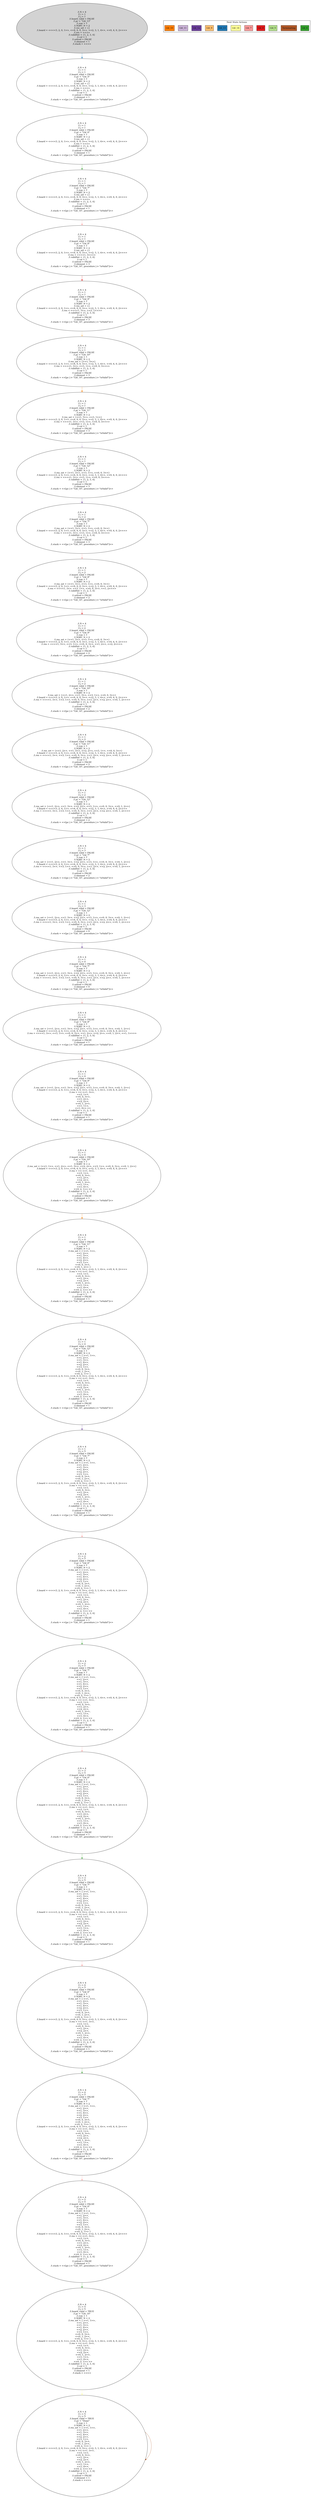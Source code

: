 strict digraph DiskGraph {
edge [colorscheme="paired12"]
nodesep=0.35;
subgraph cluster_graph {
color="white";
-3943953001911580253 [label="/\\ N = 4\n/\\ i = 1\n/\\ j = 1\n/\\ board_valid = FALSE\n/\\ pc = \"Lbl_13\"\n/\\ row = 1\n/\\ SQRT_N = 2\n/\\ res_set = {}\n/\\ board = <<<<3, 2, 0, 1>>, <<4, 0, 0, 3>>, <<2, 3, 1, 4>>, <<0, 4, 0, 2>>>>\n/\\ res = <<>>\n/\\ validSet = {1, 2, 3, 4}\n/\\ col = 1\n/\\ solved = FALSE\n/\\ element = 1\n/\\ stack = <<>>",style = filled]
-3943953001911580253 -> -2262838588116537176 [label="",color="2",fontcolor="2"];
-2262838588116537176 [label="/\\ N = 4\n/\\ i = 1\n/\\ j = 1\n/\\ board_valid = FALSE\n/\\ pc = \"Lbl_5\"\n/\\ row = 1\n/\\ SQRT_N = 2\n/\\ res_set = {}\n/\\ board = <<<<3, 2, 0, 1>>, <<4, 0, 0, 3>>, <<2, 3, 1, 4>>, <<0, 4, 0, 2>>>>\n/\\ res = <<>>\n/\\ validSet = {1, 2, 3, 4}\n/\\ col = 1\n/\\ solved = FALSE\n/\\ element = 1\n/\\ stack = <<[pc |-> \"Lbl_14\", procedure |-> \"isValid\"]>>"];
-2262838588116537176 -> 3740290879982121139 [label="",color="3",fontcolor="3"];
3740290879982121139 [label="/\\ N = 4\n/\\ i = 1\n/\\ j = 1\n/\\ board_valid = FALSE\n/\\ pc = \"Lbl_6\"\n/\\ row = 1\n/\\ SQRT_N = 2\n/\\ res_set = {}\n/\\ board = <<<<3, 2, 0, 1>>, <<4, 0, 0, 3>>, <<2, 3, 1, 4>>, <<0, 4, 0, 2>>>>\n/\\ res = <<>>\n/\\ validSet = {1, 2, 3, 4}\n/\\ col = 1\n/\\ solved = FALSE\n/\\ element = 1\n/\\ stack = <<[pc |-> \"Lbl_14\", procedure |-> \"isValid\"]>>"];
3740290879982121139 -> -6137244409547491961 [label="",color="4",fontcolor="4"];
-6137244409547491961 [label="/\\ N = 4\n/\\ i = 1\n/\\ j = 1\n/\\ board_valid = FALSE\n/\\ pc = \"Lbl_7\"\n/\\ row = 1\n/\\ SQRT_N = 2\n/\\ res_set = {}\n/\\ board = <<<<3, 2, 0, 1>>, <<4, 0, 0, 3>>, <<2, 3, 1, 4>>, <<0, 4, 0, 2>>>>\n/\\ res = <<>>\n/\\ validSet = {1, 2, 3, 4}\n/\\ col = 1\n/\\ solved = FALSE\n/\\ element = 1\n/\\ stack = <<[pc |-> \"Lbl_14\", procedure |-> \"isValid\"]>>"];
-6137244409547491961 -> -1816544635522502631 [label="",color="5",fontcolor="5"];
-1816544635522502631 [label="/\\ N = 4\n/\\ i = 1\n/\\ j = 1\n/\\ board_valid = FALSE\n/\\ pc = \"Lbl_8\"\n/\\ row = 1\n/\\ SQRT_N = 2\n/\\ res_set = {}\n/\\ board = <<<<3, 2, 0, 1>>, <<4, 0, 0, 3>>, <<2, 3, 1, 4>>, <<0, 4, 0, 2>>>>\n/\\ res = <<<<1, 3>>>>\n/\\ validSet = {1, 2, 3, 4}\n/\\ col = 1\n/\\ solved = FALSE\n/\\ element = 3\n/\\ stack = <<[pc |-> \"Lbl_14\", procedure |-> \"isValid\"]>>"];
-1816544635522502631 -> -3743822148691612140 [label="",color="6",fontcolor="6"];
-3743822148691612140 [label="/\\ N = 4\n/\\ i = 1\n/\\ j = 1\n/\\ board_valid = FALSE\n/\\ pc = \"Lbl_9\"\n/\\ row = 1\n/\\ SQRT_N = 2\n/\\ res_set = {}\n/\\ board = <<<<3, 2, 0, 1>>, <<4, 0, 0, 3>>, <<2, 3, 1, 4>>, <<0, 4, 0, 2>>>>\n/\\ res = <<<<1, 3>>, <<3, 1>>>>\n/\\ validSet = {1, 2, 3, 4}\n/\\ col = 1\n/\\ solved = FALSE\n/\\ element = 3\n/\\ stack = <<[pc |-> \"Lbl_14\", procedure |-> \"isValid\"]>>"];
-3743822148691612140 -> -873995082326004389 [label="",color="7",fontcolor="7"];
-873995082326004389 [label="/\\ N = 4\n/\\ i = 1\n/\\ j = 1\n/\\ board_valid = FALSE\n/\\ pc = \"Lbl_10\"\n/\\ row = 1\n/\\ SQRT_N = 2\n/\\ res_set = {<<1, 3>>}\n/\\ board = <<<<3, 2, 0, 1>>, <<4, 0, 0, 3>>, <<2, 3, 1, 4>>, <<0, 4, 0, 2>>>>\n/\\ res = <<<<1, 3>>, <<3, 1>>, <<0, 0, 3>>>>\n/\\ validSet = {1, 2, 3, 4}\n/\\ col = 1\n/\\ solved = FALSE\n/\\ element = 3\n/\\ stack = <<[pc |-> \"Lbl_14\", procedure |-> \"isValid\"]>>"];
-873995082326004389 -> 9130953731711256254 [label="",color="8",fontcolor="8"];
9130953731711256254 [label="/\\ N = 4\n/\\ i = 1\n/\\ j = 1\n/\\ board_valid = FALSE\n/\\ pc = \"Lbl_11\"\n/\\ row = 1\n/\\ SQRT_N = 2\n/\\ res_set = {<<1, 3>>, <<3, 1>>}\n/\\ board = <<<<3, 2, 0, 1>>, <<4, 0, 0, 3>>, <<2, 3, 1, 4>>, <<0, 4, 0, 2>>>>\n/\\ res = <<<<1, 3>>, <<3, 1>>, <<0, 0, 3>>>>\n/\\ validSet = {1, 2, 3, 4}\n/\\ col = 1\n/\\ solved = FALSE\n/\\ element = 3\n/\\ stack = <<[pc |-> \"Lbl_14\", procedure |-> \"isValid\"]>>"];
9130953731711256254 -> 8661706351094498866 [label="",color="9",fontcolor="9"];
8661706351094498866 [label="/\\ N = 4\n/\\ i = 1\n/\\ j = 1\n/\\ board_valid = FALSE\n/\\ pc = \"Lbl_12\"\n/\\ row = 1\n/\\ SQRT_N = 2\n/\\ res_set = {<<1, 3>>, <<3, 1>>, <<0, 0, 3>>}\n/\\ board = <<<<3, 2, 0, 1>>, <<4, 0, 0, 3>>, <<2, 3, 1, 4>>, <<0, 4, 0, 2>>>>\n/\\ res = <<<<1, 3>>, <<3, 1>>, <<0, 0, 3>>>>\n/\\ validSet = {1, 2, 3, 4}\n/\\ col = 1\n/\\ solved = FALSE\n/\\ element = 3\n/\\ stack = <<[pc |-> \"Lbl_14\", procedure |-> \"isValid\"]>>"];
8661706351094498866 -> 5990553399857178719 [label="",color="10",fontcolor="10"];
5990553399857178719 [label="/\\ N = 4\n/\\ i = 1\n/\\ j = 2\n/\\ board_valid = FALSE\n/\\ pc = \"Lbl_7\"\n/\\ row = 1\n/\\ SQRT_N = 2\n/\\ res_set = {<<1, 3>>, <<3, 1>>, <<0, 0, 3>>}\n/\\ board = <<<<3, 2, 0, 1>>, <<4, 0, 0, 3>>, <<2, 3, 1, 4>>, <<0, 4, 0, 2>>>>\n/\\ res = <<<<1, 3>>, <<3, 1>>, <<0, 0, 3>>>>\n/\\ validSet = {1, 2, 3, 4}\n/\\ col = 1\n/\\ solved = FALSE\n/\\ element = 3\n/\\ stack = <<[pc |-> \"Lbl_14\", procedure |-> \"isValid\"]>>"];
5990553399857178719 -> 3723741066911338427 [label="",color="5",fontcolor="5"];
3723741066911338427 [label="/\\ N = 4\n/\\ i = 1\n/\\ j = 2\n/\\ board_valid = FALSE\n/\\ pc = \"Lbl_8\"\n/\\ row = 1\n/\\ SQRT_N = 2\n/\\ res_set = {<<1, 3>>, <<3, 1>>, <<0, 0, 3>>}\n/\\ board = <<<<3, 2, 0, 1>>, <<4, 0, 0, 3>>, <<2, 3, 1, 4>>, <<0, 4, 0, 2>>>>\n/\\ res = <<<<1, 3>>, <<3, 1>>, <<0, 0, 3>>, <<1, 2>>>>\n/\\ validSet = {1, 2, 3, 4}\n/\\ col = 1\n/\\ solved = FALSE\n/\\ element = 2\n/\\ stack = <<[pc |-> \"Lbl_14\", procedure |-> \"isValid\"]>>"];
3723741066911338427 -> 6026306953460887125 [label="",color="6",fontcolor="6"];
6026306953460887125 [label="/\\ N = 4\n/\\ i = 1\n/\\ j = 2\n/\\ board_valid = FALSE\n/\\ pc = \"Lbl_9\"\n/\\ row = 1\n/\\ SQRT_N = 2\n/\\ res_set = {<<1, 3>>, <<3, 1>>, <<0, 0, 3>>}\n/\\ board = <<<<3, 2, 0, 1>>, <<4, 0, 0, 3>>, <<2, 3, 1, 4>>, <<0, 4, 0, 2>>>>\n/\\ res = <<<<1, 3>>, <<3, 1>>, <<0, 0, 3>>, <<1, 2>>, <<2, 2>>>>\n/\\ validSet = {1, 2, 3, 4}\n/\\ col = 1\n/\\ solved = FALSE\n/\\ element = 2\n/\\ stack = <<[pc |-> \"Lbl_14\", procedure |-> \"isValid\"]>>"];
6026306953460887125 -> -794560556401407428 [label="",color="7",fontcolor="7"];
-794560556401407428 [label="/\\ N = 4\n/\\ i = 1\n/\\ j = 2\n/\\ board_valid = FALSE\n/\\ pc = \"Lbl_10\"\n/\\ row = 1\n/\\ SQRT_N = 2\n/\\ res_set = {<<1, 2>>, <<1, 3>>, <<3, 1>>, <<0, 0, 3>>}\n/\\ board = <<<<3, 2, 0, 1>>, <<4, 0, 0, 3>>, <<2, 3, 1, 4>>, <<0, 4, 0, 2>>>>\n/\\ res = <<<<1, 3>>, <<3, 1>>, <<0, 0, 3>>, <<1, 2>>, <<2, 2>>, <<0, 1, 2>>>>\n/\\ validSet = {1, 2, 3, 4}\n/\\ col = 1\n/\\ solved = FALSE\n/\\ element = 2\n/\\ stack = <<[pc |-> \"Lbl_14\", procedure |-> \"isValid\"]>>"];
-794560556401407428 -> 2156720077669501614 [label="",color="8",fontcolor="8"];
2156720077669501614 [label="/\\ N = 4\n/\\ i = 1\n/\\ j = 2\n/\\ board_valid = FALSE\n/\\ pc = \"Lbl_11\"\n/\\ row = 1\n/\\ SQRT_N = 2\n/\\ res_set = {<<1, 2>>, <<1, 3>>, <<2, 2>>, <<3, 1>>, <<0, 0, 3>>}\n/\\ board = <<<<3, 2, 0, 1>>, <<4, 0, 0, 3>>, <<2, 3, 1, 4>>, <<0, 4, 0, 2>>>>\n/\\ res = <<<<1, 3>>, <<3, 1>>, <<0, 0, 3>>, <<1, 2>>, <<2, 2>>, <<0, 1, 2>>>>\n/\\ validSet = {1, 2, 3, 4}\n/\\ col = 1\n/\\ solved = FALSE\n/\\ element = 2\n/\\ stack = <<[pc |-> \"Lbl_14\", procedure |-> \"isValid\"]>>"];
2156720077669501614 -> 1699037096654732347 [label="",color="9",fontcolor="9"];
1699037096654732347 [label="/\\ N = 4\n/\\ i = 1\n/\\ j = 2\n/\\ board_valid = FALSE\n/\\ pc = \"Lbl_12\"\n/\\ row = 1\n/\\ SQRT_N = 2\n/\\ res_set = {<<1, 2>>, <<1, 3>>, <<2, 2>>, <<3, 1>>, <<0, 0, 3>>, <<0, 1, 2>>}\n/\\ board = <<<<3, 2, 0, 1>>, <<4, 0, 0, 3>>, <<2, 3, 1, 4>>, <<0, 4, 0, 2>>>>\n/\\ res = <<<<1, 3>>, <<3, 1>>, <<0, 0, 3>>, <<1, 2>>, <<2, 2>>, <<0, 1, 2>>>>\n/\\ validSet = {1, 2, 3, 4}\n/\\ col = 1\n/\\ solved = FALSE\n/\\ element = 2\n/\\ stack = <<[pc |-> \"Lbl_14\", procedure |-> \"isValid\"]>>"];
1699037096654732347 -> 8535273863746147689 [label="",color="10",fontcolor="10"];
8535273863746147689 [label="/\\ N = 4\n/\\ i = 1\n/\\ j = 3\n/\\ board_valid = FALSE\n/\\ pc = \"Lbl_7\"\n/\\ row = 1\n/\\ SQRT_N = 2\n/\\ res_set = {<<1, 2>>, <<1, 3>>, <<2, 2>>, <<3, 1>>, <<0, 0, 3>>, <<0, 1, 2>>}\n/\\ board = <<<<3, 2, 0, 1>>, <<4, 0, 0, 3>>, <<2, 3, 1, 4>>, <<0, 4, 0, 2>>>>\n/\\ res = <<<<1, 3>>, <<3, 1>>, <<0, 0, 3>>, <<1, 2>>, <<2, 2>>, <<0, 1, 2>>>>\n/\\ validSet = {1, 2, 3, 4}\n/\\ col = 1\n/\\ solved = FALSE\n/\\ element = 2\n/\\ stack = <<[pc |-> \"Lbl_14\", procedure |-> \"isValid\"]>>"];
8535273863746147689 -> 2030674286129082866 [label="",color="5",fontcolor="5"];
2030674286129082866 [label="/\\ N = 4\n/\\ i = 1\n/\\ j = 3\n/\\ board_valid = FALSE\n/\\ pc = \"Lbl_12\"\n/\\ row = 1\n/\\ SQRT_N = 2\n/\\ res_set = {<<1, 2>>, <<1, 3>>, <<2, 2>>, <<3, 1>>, <<0, 0, 3>>, <<0, 1, 2>>}\n/\\ board = <<<<3, 2, 0, 1>>, <<4, 0, 0, 3>>, <<2, 3, 1, 4>>, <<0, 4, 0, 2>>>>\n/\\ res = <<<<1, 3>>, <<3, 1>>, <<0, 0, 3>>, <<1, 2>>, <<2, 2>>, <<0, 1, 2>>>>\n/\\ validSet = {1, 2, 3, 4}\n/\\ col = 1\n/\\ solved = FALSE\n/\\ element = 0\n/\\ stack = <<[pc |-> \"Lbl_14\", procedure |-> \"isValid\"]>>"];
2030674286129082866 -> 274837786138840367 [label="",color="10",fontcolor="10"];
274837786138840367 [label="/\\ N = 4\n/\\ i = 1\n/\\ j = 4\n/\\ board_valid = FALSE\n/\\ pc = \"Lbl_7\"\n/\\ row = 1\n/\\ SQRT_N = 2\n/\\ res_set = {<<1, 2>>, <<1, 3>>, <<2, 2>>, <<3, 1>>, <<0, 0, 3>>, <<0, 1, 2>>}\n/\\ board = <<<<3, 2, 0, 1>>, <<4, 0, 0, 3>>, <<2, 3, 1, 4>>, <<0, 4, 0, 2>>>>\n/\\ res = <<<<1, 3>>, <<3, 1>>, <<0, 0, 3>>, <<1, 2>>, <<2, 2>>, <<0, 1, 2>>>>\n/\\ validSet = {1, 2, 3, 4}\n/\\ col = 1\n/\\ solved = FALSE\n/\\ element = 0\n/\\ stack = <<[pc |-> \"Lbl_14\", procedure |-> \"isValid\"]>>"];
274837786138840367 -> 2812153432131518961 [label="",color="5",fontcolor="5"];
2812153432131518961 [label="/\\ N = 4\n/\\ i = 1\n/\\ j = 4\n/\\ board_valid = FALSE\n/\\ pc = \"Lbl_8\"\n/\\ row = 1\n/\\ SQRT_N = 2\n/\\ res_set = {<<1, 2>>, <<1, 3>>, <<2, 2>>, <<3, 1>>, <<0, 0, 3>>, <<0, 1, 2>>}\n/\\ board = <<<<3, 2, 0, 1>>, <<4, 0, 0, 3>>, <<2, 3, 1, 4>>, <<0, 4, 0, 2>>>>\n/\\ res = <<<<1, 3>>, <<3, 1>>, <<0, 0, 3>>, <<1, 2>>, <<2, 2>>, <<0, 1, 2>>, <<1, 1>>>>\n/\\ validSet = {1, 2, 3, 4}\n/\\ col = 1\n/\\ solved = FALSE\n/\\ element = 1\n/\\ stack = <<[pc |-> \"Lbl_14\", procedure |-> \"isValid\"]>>"];
2812153432131518961 -> 1905989011837531361 [label="",color="6",fontcolor="6"];
1905989011837531361 [label="/\\ N = 4\n/\\ i = 1\n/\\ j = 4\n/\\ board_valid = FALSE\n/\\ pc = \"Lbl_9\"\n/\\ row = 1\n/\\ SQRT_N = 2\n/\\ res_set = {<<1, 2>>, <<1, 3>>, <<2, 2>>, <<3, 1>>, <<0, 0, 3>>, <<0, 1, 2>>}\n/\\ board = <<<<3, 2, 0, 1>>, <<4, 0, 0, 3>>, <<2, 3, 1, 4>>, <<0, 4, 0, 2>>>>\n/\\ res = << <<1, 3>>,\n   <<3, 1>>,\n   <<0, 0, 3>>,\n   <<1, 2>>,\n   <<2, 2>>,\n   <<0, 1, 2>>,\n   <<1, 1>>,\n   <<1, 4>> >>\n/\\ validSet = {1, 2, 3, 4}\n/\\ col = 1\n/\\ solved = FALSE\n/\\ element = 1\n/\\ stack = <<[pc |-> \"Lbl_14\", procedure |-> \"isValid\"]>>"];
1905989011837531361 -> -6866967905834463055 [label="",color="7",fontcolor="7"];
-6866967905834463055 [label="/\\ N = 4\n/\\ i = 1\n/\\ j = 4\n/\\ board_valid = FALSE\n/\\ pc = \"Lbl_10\"\n/\\ row = 1\n/\\ SQRT_N = 2\n/\\ res_set = {<<1, 1>>, <<1, 2>>, <<1, 3>>, <<2, 2>>, <<3, 1>>, <<0, 0, 3>>, <<0, 1, 2>>}\n/\\ board = <<<<3, 2, 0, 1>>, <<4, 0, 0, 3>>, <<2, 3, 1, 4>>, <<0, 4, 0, 2>>>>\n/\\ res = << <<1, 3>>,\n   <<3, 1>>,\n   <<0, 0, 3>>,\n   <<1, 2>>,\n   <<2, 2>>,\n   <<0, 1, 2>>,\n   <<1, 1>>,\n   <<1, 4>>,\n   <<0, 2, 1>> >>\n/\\ validSet = {1, 2, 3, 4}\n/\\ col = 1\n/\\ solved = FALSE\n/\\ element = 1\n/\\ stack = <<[pc |-> \"Lbl_14\", procedure |-> \"isValid\"]>>"];
-6866967905834463055 -> 5345859786074591919 [label="",color="8",fontcolor="8"];
5345859786074591919 [label="/\\ N = 4\n/\\ i = 1\n/\\ j = 4\n/\\ board_valid = FALSE\n/\\ pc = \"Lbl_11\"\n/\\ row = 1\n/\\ SQRT_N = 2\n/\\ res_set = { <<1, 1>>,\n  <<1, 2>>,\n  <<1, 3>>,\n  <<1, 4>>,\n  <<2, 2>>,\n  <<3, 1>>,\n  <<0, 0, 3>>,\n  <<0, 1, 2>> }\n/\\ board = <<<<3, 2, 0, 1>>, <<4, 0, 0, 3>>, <<2, 3, 1, 4>>, <<0, 4, 0, 2>>>>\n/\\ res = << <<1, 3>>,\n   <<3, 1>>,\n   <<0, 0, 3>>,\n   <<1, 2>>,\n   <<2, 2>>,\n   <<0, 1, 2>>,\n   <<1, 1>>,\n   <<1, 4>>,\n   <<0, 2, 1>> >>\n/\\ validSet = {1, 2, 3, 4}\n/\\ col = 1\n/\\ solved = FALSE\n/\\ element = 1\n/\\ stack = <<[pc |-> \"Lbl_14\", procedure |-> \"isValid\"]>>"];
5345859786074591919 -> 4437274836129913601 [label="",color="9",fontcolor="9"];
4437274836129913601 [label="/\\ N = 4\n/\\ i = 1\n/\\ j = 4\n/\\ board_valid = FALSE\n/\\ pc = \"Lbl_12\"\n/\\ row = 1\n/\\ SQRT_N = 2\n/\\ res_set = { <<1, 1>>,\n  <<1, 2>>,\n  <<1, 3>>,\n  <<1, 4>>,\n  <<2, 2>>,\n  <<3, 1>>,\n  <<0, 0, 3>>,\n  <<0, 1, 2>>,\n  <<0, 2, 1>> }\n/\\ board = <<<<3, 2, 0, 1>>, <<4, 0, 0, 3>>, <<2, 3, 1, 4>>, <<0, 4, 0, 2>>>>\n/\\ res = << <<1, 3>>,\n   <<3, 1>>,\n   <<0, 0, 3>>,\n   <<1, 2>>,\n   <<2, 2>>,\n   <<0, 1, 2>>,\n   <<1, 1>>,\n   <<1, 4>>,\n   <<0, 2, 1>> >>\n/\\ validSet = {1, 2, 3, 4}\n/\\ col = 1\n/\\ solved = FALSE\n/\\ element = 1\n/\\ stack = <<[pc |-> \"Lbl_14\", procedure |-> \"isValid\"]>>"];
4437274836129913601 -> 4115222041374561082 [label="",color="10",fontcolor="10"];
4115222041374561082 [label="/\\ N = 4\n/\\ i = 1\n/\\ j = 5\n/\\ board_valid = FALSE\n/\\ pc = \"Lbl_7\"\n/\\ row = 1\n/\\ SQRT_N = 2\n/\\ res_set = { <<1, 1>>,\n  <<1, 2>>,\n  <<1, 3>>,\n  <<1, 4>>,\n  <<2, 2>>,\n  <<3, 1>>,\n  <<0, 0, 3>>,\n  <<0, 1, 2>>,\n  <<0, 2, 1>> }\n/\\ board = <<<<3, 2, 0, 1>>, <<4, 0, 0, 3>>, <<2, 3, 1, 4>>, <<0, 4, 0, 2>>>>\n/\\ res = << <<1, 3>>,\n   <<3, 1>>,\n   <<0, 0, 3>>,\n   <<1, 2>>,\n   <<2, 2>>,\n   <<0, 1, 2>>,\n   <<1, 1>>,\n   <<1, 4>>,\n   <<0, 2, 1>> >>\n/\\ validSet = {1, 2, 3, 4}\n/\\ col = 1\n/\\ solved = FALSE\n/\\ element = 1\n/\\ stack = <<[pc |-> \"Lbl_14\", procedure |-> \"isValid\"]>>"];
4115222041374561082 -> 3123968062166666587 [label="",color="5",fontcolor="5"];
3123968062166666587 [label="/\\ N = 4\n/\\ i = 2\n/\\ j = 5\n/\\ board_valid = FALSE\n/\\ pc = \"Lbl_6\"\n/\\ row = 1\n/\\ SQRT_N = 2\n/\\ res_set = { <<1, 1>>,\n  <<1, 2>>,\n  <<1, 3>>,\n  <<1, 4>>,\n  <<2, 2>>,\n  <<3, 1>>,\n  <<0, 0, 3>>,\n  <<0, 1, 2>>,\n  <<0, 2, 1>> }\n/\\ board = <<<<3, 2, 0, 1>>, <<4, 0, 0, 3>>, <<2, 3, 1, 4>>, <<0, 4, 0, 2>>>>\n/\\ res = << <<1, 3>>,\n   <<3, 1>>,\n   <<0, 0, 3>>,\n   <<1, 2>>,\n   <<2, 2>>,\n   <<0, 1, 2>>,\n   <<1, 1>>,\n   <<1, 4>>,\n   <<0, 2, 1>> >>\n/\\ validSet = {1, 2, 3, 4}\n/\\ col = 1\n/\\ solved = FALSE\n/\\ element = 1\n/\\ stack = <<[pc |-> \"Lbl_14\", procedure |-> \"isValid\"]>>"];
3123968062166666587 -> -4645931228332768008 [label="",color="4",fontcolor="4"];
-4645931228332768008 [label="/\\ N = 4\n/\\ i = 2\n/\\ j = 5\n/\\ board_valid = FALSE\n/\\ pc = \"Lbl_7\"\n/\\ row = 1\n/\\ SQRT_N = 2\n/\\ res_set = { <<1, 1>>,\n  <<1, 2>>,\n  <<1, 3>>,\n  <<1, 4>>,\n  <<2, 2>>,\n  <<3, 1>>,\n  <<0, 0, 3>>,\n  <<0, 1, 2>>,\n  <<0, 2, 1>> }\n/\\ board = <<<<3, 2, 0, 1>>, <<4, 0, 0, 3>>, <<2, 3, 1, 4>>, <<0, 4, 0, 2>>>>\n/\\ res = << <<1, 3>>,\n   <<3, 1>>,\n   <<0, 0, 3>>,\n   <<1, 2>>,\n   <<2, 2>>,\n   <<0, 1, 2>>,\n   <<1, 1>>,\n   <<1, 4>>,\n   <<0, 2, 1>> >>\n/\\ validSet = {1, 2, 3, 4}\n/\\ col = 1\n/\\ solved = FALSE\n/\\ element = 1\n/\\ stack = <<[pc |-> \"Lbl_14\", procedure |-> \"isValid\"]>>"];
-4645931228332768008 -> -9133548857990759720 [label="",color="5",fontcolor="5"];
-9133548857990759720 [label="/\\ N = 4\n/\\ i = 3\n/\\ j = 5\n/\\ board_valid = FALSE\n/\\ pc = \"Lbl_6\"\n/\\ row = 1\n/\\ SQRT_N = 2\n/\\ res_set = { <<1, 1>>,\n  <<1, 2>>,\n  <<1, 3>>,\n  <<1, 4>>,\n  <<2, 2>>,\n  <<3, 1>>,\n  <<0, 0, 3>>,\n  <<0, 1, 2>>,\n  <<0, 2, 1>> }\n/\\ board = <<<<3, 2, 0, 1>>, <<4, 0, 0, 3>>, <<2, 3, 1, 4>>, <<0, 4, 0, 2>>>>\n/\\ res = << <<1, 3>>,\n   <<3, 1>>,\n   <<0, 0, 3>>,\n   <<1, 2>>,\n   <<2, 2>>,\n   <<0, 1, 2>>,\n   <<1, 1>>,\n   <<1, 4>>,\n   <<0, 2, 1>> >>\n/\\ validSet = {1, 2, 3, 4}\n/\\ col = 1\n/\\ solved = FALSE\n/\\ element = 1\n/\\ stack = <<[pc |-> \"Lbl_14\", procedure |-> \"isValid\"]>>"];
-9133548857990759720 -> 1577346168202064763 [label="",color="4",fontcolor="4"];
1577346168202064763 [label="/\\ N = 4\n/\\ i = 3\n/\\ j = 5\n/\\ board_valid = FALSE\n/\\ pc = \"Lbl_7\"\n/\\ row = 1\n/\\ SQRT_N = 2\n/\\ res_set = { <<1, 1>>,\n  <<1, 2>>,\n  <<1, 3>>,\n  <<1, 4>>,\n  <<2, 2>>,\n  <<3, 1>>,\n  <<0, 0, 3>>,\n  <<0, 1, 2>>,\n  <<0, 2, 1>> }\n/\\ board = <<<<3, 2, 0, 1>>, <<4, 0, 0, 3>>, <<2, 3, 1, 4>>, <<0, 4, 0, 2>>>>\n/\\ res = << <<1, 3>>,\n   <<3, 1>>,\n   <<0, 0, 3>>,\n   <<1, 2>>,\n   <<2, 2>>,\n   <<0, 1, 2>>,\n   <<1, 1>>,\n   <<1, 4>>,\n   <<0, 2, 1>> >>\n/\\ validSet = {1, 2, 3, 4}\n/\\ col = 1\n/\\ solved = FALSE\n/\\ element = 1\n/\\ stack = <<[pc |-> \"Lbl_14\", procedure |-> \"isValid\"]>>"];
1577346168202064763 -> 6798924192882961816 [label="",color="5",fontcolor="5"];
6798924192882961816 [label="/\\ N = 4\n/\\ i = 4\n/\\ j = 5\n/\\ board_valid = FALSE\n/\\ pc = \"Lbl_6\"\n/\\ row = 1\n/\\ SQRT_N = 2\n/\\ res_set = { <<1, 1>>,\n  <<1, 2>>,\n  <<1, 3>>,\n  <<1, 4>>,\n  <<2, 2>>,\n  <<3, 1>>,\n  <<0, 0, 3>>,\n  <<0, 1, 2>>,\n  <<0, 2, 1>> }\n/\\ board = <<<<3, 2, 0, 1>>, <<4, 0, 0, 3>>, <<2, 3, 1, 4>>, <<0, 4, 0, 2>>>>\n/\\ res = << <<1, 3>>,\n   <<3, 1>>,\n   <<0, 0, 3>>,\n   <<1, 2>>,\n   <<2, 2>>,\n   <<0, 1, 2>>,\n   <<1, 1>>,\n   <<1, 4>>,\n   <<0, 2, 1>> >>\n/\\ validSet = {1, 2, 3, 4}\n/\\ col = 1\n/\\ solved = FALSE\n/\\ element = 1\n/\\ stack = <<[pc |-> \"Lbl_14\", procedure |-> \"isValid\"]>>"];
6798924192882961816 -> -3853278318504582085 [label="",color="4",fontcolor="4"];
-3853278318504582085 [label="/\\ N = 4\n/\\ i = 4\n/\\ j = 5\n/\\ board_valid = FALSE\n/\\ pc = \"Lbl_7\"\n/\\ row = 1\n/\\ SQRT_N = 2\n/\\ res_set = { <<1, 1>>,\n  <<1, 2>>,\n  <<1, 3>>,\n  <<1, 4>>,\n  <<2, 2>>,\n  <<3, 1>>,\n  <<0, 0, 3>>,\n  <<0, 1, 2>>,\n  <<0, 2, 1>> }\n/\\ board = <<<<3, 2, 0, 1>>, <<4, 0, 0, 3>>, <<2, 3, 1, 4>>, <<0, 4, 0, 2>>>>\n/\\ res = << <<1, 3>>,\n   <<3, 1>>,\n   <<0, 0, 3>>,\n   <<1, 2>>,\n   <<2, 2>>,\n   <<0, 1, 2>>,\n   <<1, 1>>,\n   <<1, 4>>,\n   <<0, 2, 1>> >>\n/\\ validSet = {1, 2, 3, 4}\n/\\ col = 1\n/\\ solved = FALSE\n/\\ element = 1\n/\\ stack = <<[pc |-> \"Lbl_14\", procedure |-> \"isValid\"]>>"];
-3853278318504582085 -> -846909457642546661 [label="",color="5",fontcolor="5"];
-846909457642546661 [label="/\\ N = 4\n/\\ i = 5\n/\\ j = 5\n/\\ board_valid = FALSE\n/\\ pc = \"Lbl_6\"\n/\\ row = 1\n/\\ SQRT_N = 2\n/\\ res_set = { <<1, 1>>,\n  <<1, 2>>,\n  <<1, 3>>,\n  <<1, 4>>,\n  <<2, 2>>,\n  <<3, 1>>,\n  <<0, 0, 3>>,\n  <<0, 1, 2>>,\n  <<0, 2, 1>> }\n/\\ board = <<<<3, 2, 0, 1>>, <<4, 0, 0, 3>>, <<2, 3, 1, 4>>, <<0, 4, 0, 2>>>>\n/\\ res = << <<1, 3>>,\n   <<3, 1>>,\n   <<0, 0, 3>>,\n   <<1, 2>>,\n   <<2, 2>>,\n   <<0, 1, 2>>,\n   <<1, 1>>,\n   <<1, 4>>,\n   <<0, 2, 1>> >>\n/\\ validSet = {1, 2, 3, 4}\n/\\ col = 1\n/\\ solved = FALSE\n/\\ element = 1\n/\\ stack = <<[pc |-> \"Lbl_14\", procedure |-> \"isValid\"]>>"];
-846909457642546661 -> 1810039610053214425 [label="",color="4",fontcolor="4"];
1810039610053214425 [label="/\\ N = 4\n/\\ i = 5\n/\\ j = 5\n/\\ board_valid = TRUE\n/\\ pc = \"Lbl_14\"\n/\\ row = 1\n/\\ SQRT_N = 2\n/\\ res_set = { <<1, 1>>,\n  <<1, 2>>,\n  <<1, 3>>,\n  <<1, 4>>,\n  <<2, 2>>,\n  <<3, 1>>,\n  <<0, 0, 3>>,\n  <<0, 1, 2>>,\n  <<0, 2, 1>> }\n/\\ board = <<<<3, 2, 0, 1>>, <<4, 0, 0, 3>>, <<2, 3, 1, 4>>, <<0, 4, 0, 2>>>>\n/\\ res = << <<1, 3>>,\n   <<3, 1>>,\n   <<0, 0, 3>>,\n   <<1, 2>>,\n   <<2, 2>>,\n   <<0, 1, 2>>,\n   <<1, 1>>,\n   <<1, 4>>,\n   <<0, 2, 1>> >>\n/\\ validSet = {1, 2, 3, 4}\n/\\ col = 1\n/\\ solved = FALSE\n/\\ element = 1\n/\\ stack = <<>>"];
1810039610053214425 -> 2538448436121517267 [label="",color="11",fontcolor="11"];
2538448436121517267 [label="/\\ N = 4\n/\\ i = 5\n/\\ j = 5\n/\\ board_valid = TRUE\n/\\ pc = \"Done\"\n/\\ row = 1\n/\\ SQRT_N = 2\n/\\ res_set = { <<1, 1>>,\n  <<1, 2>>,\n  <<1, 3>>,\n  <<1, 4>>,\n  <<2, 2>>,\n  <<3, 1>>,\n  <<0, 0, 3>>,\n  <<0, 1, 2>>,\n  <<0, 2, 1>> }\n/\\ board = <<<<3, 2, 0, 1>>, <<4, 0, 0, 3>>, <<2, 3, 1, 4>>, <<0, 4, 0, 2>>>>\n/\\ res = << <<1, 3>>,\n   <<3, 1>>,\n   <<0, 0, 3>>,\n   <<1, 2>>,\n   <<2, 2>>,\n   <<0, 1, 2>>,\n   <<1, 1>>,\n   <<1, 4>>,\n   <<0, 2, 1>> >>\n/\\ validSet = {1, 2, 3, 4}\n/\\ col = 1\n/\\ solved = FALSE\n/\\ element = 1\n/\\ stack = <<>>"];
2538448436121517267 -> 2538448436121517267 [label="",color="12",fontcolor="12"];
{rank = same; -3943953001911580253;}
{rank = same; -2262838588116537176;}
{rank = same; 3740290879982121139;}
{rank = same; -6137244409547491961;}
{rank = same; -1816544635522502631;}
{rank = same; -3743822148691612140;}
{rank = same; -873995082326004389;}
{rank = same; 9130953731711256254;}
{rank = same; 8661706351094498866;}
{rank = same; 5990553399857178719;}
{rank = same; 3723741066911338427;}
{rank = same; 6026306953460887125;}
{rank = same; -794560556401407428;}
{rank = same; 2156720077669501614;}
{rank = same; 1699037096654732347;}
{rank = same; 8535273863746147689;}
{rank = same; 2030674286129082866;}
{rank = same; 274837786138840367;}
{rank = same; 2812153432131518961;}
{rank = same; 1905989011837531361;}
{rank = same; -6866967905834463055;}
{rank = same; 5345859786074591919;}
{rank = same; 4437274836129913601;}
{rank = same; 4115222041374561082;}
{rank = same; 3123968062166666587;}
{rank = same; -4645931228332768008;}
{rank = same; -9133548857990759720;}
{rank = same; 1577346168202064763;}
{rank = same; 6798924192882961816;}
{rank = same; -3853278318504582085;}
{rank = same; -846909457642546661;}
{rank = same; 1810039610053214425;}
{rank = same; 2538448436121517267;}
}
subgraph cluster_legend {graph[style=bold];label = "Next State Actions" style="solid"
node [ labeljust="l",colorscheme="paired12",style=filled,shape=record ]
Lbl_6 [label="Lbl_6",fillcolor=4]
Terminating [label="Terminating",fillcolor=12]
Lbl_5 [label="Lbl_5",fillcolor=3]
Lbl_8 [label="Lbl_8",fillcolor=6]
Lbl_7 [label="Lbl_7",fillcolor=5]
Lbl_14 [label="Lbl_14",fillcolor=11]
Lbl_13 [label="Lbl_13",fillcolor=2]
Lbl_9 [label="Lbl_9",fillcolor=7]
Lbl_12 [label="Lbl_12",fillcolor=10]
Lbl_11 [label="Lbl_11",fillcolor=9]
Lbl_10 [label="Lbl_10",fillcolor=8]
}}